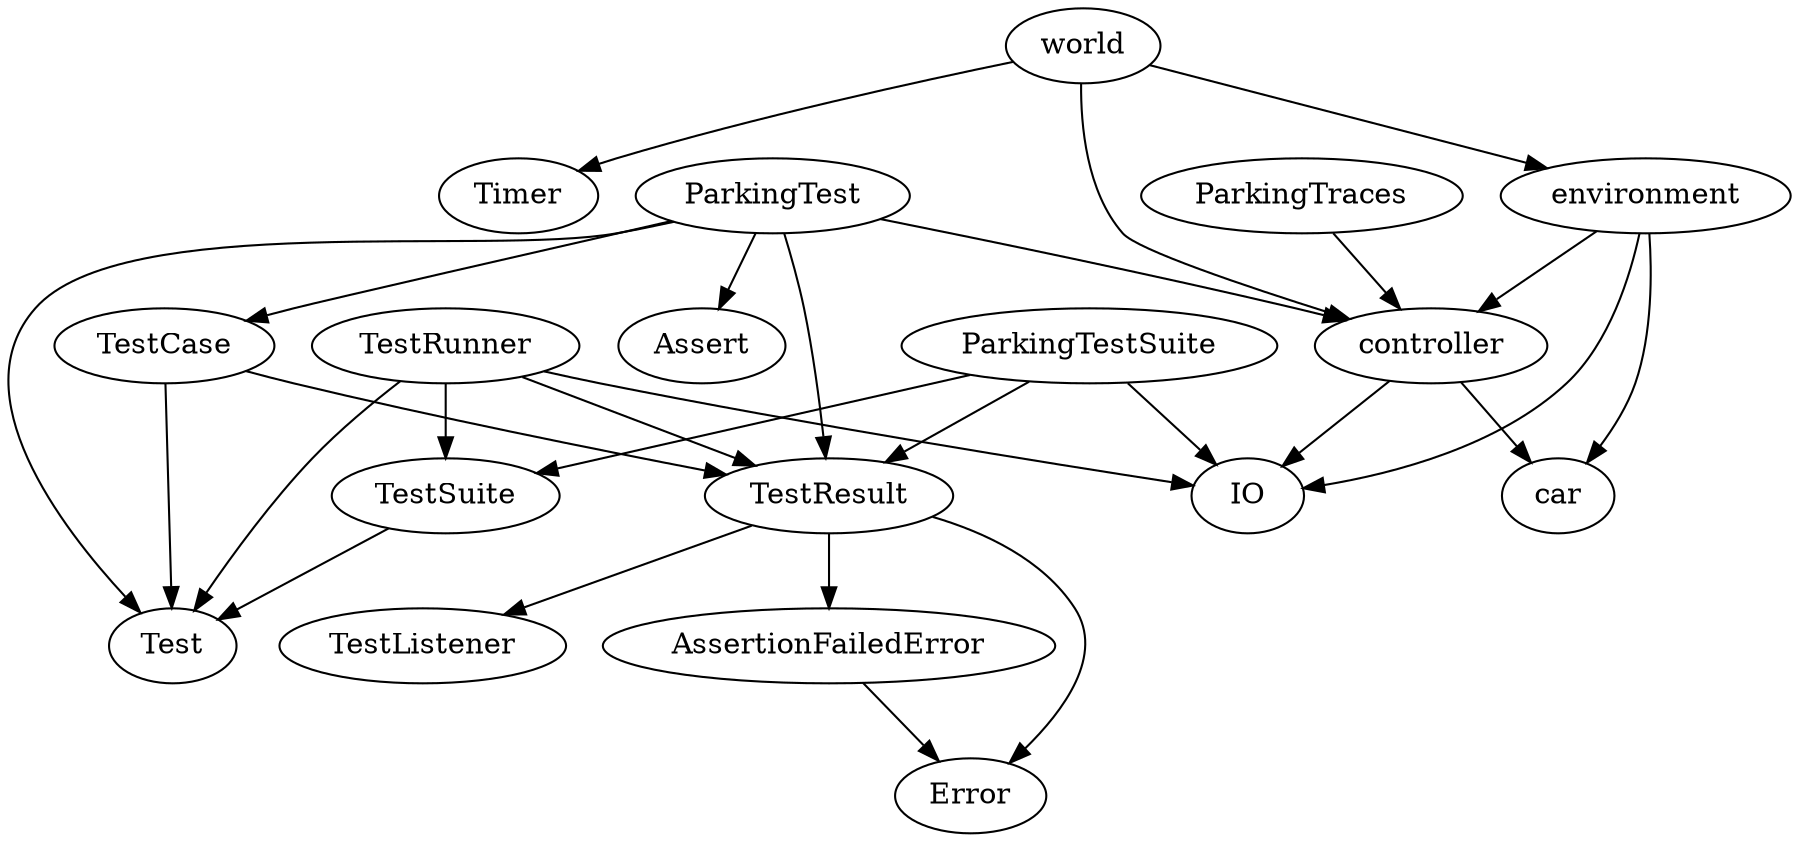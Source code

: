 digraph G {
	controller -> car;
	controller -> IO;
	TestRunner -> TestSuite;
	TestRunner -> Test;
	TestRunner -> IO;
	TestRunner -> TestResult;
	TestResult -> Error;
	TestResult -> TestListener;
	TestResult -> AssertionFailedError;
	ParkingTraces -> controller;
	ParkingTestSuite -> TestSuite;
	ParkingTestSuite -> IO;
	ParkingTestSuite -> TestResult;
	environment -> controller;
	environment -> car;
	environment -> IO;
	ParkingTest -> controller;
	ParkingTest -> Assert;
	ParkingTest -> TestCase;
	ParkingTest -> Test;
	ParkingTest -> TestResult;
	world -> environment;
	world -> controller;
	world -> Timer;
	TestSuite -> Test;
	TestCase -> Test;
	TestCase -> TestResult;
	AssertionFailedError -> Error;
}

